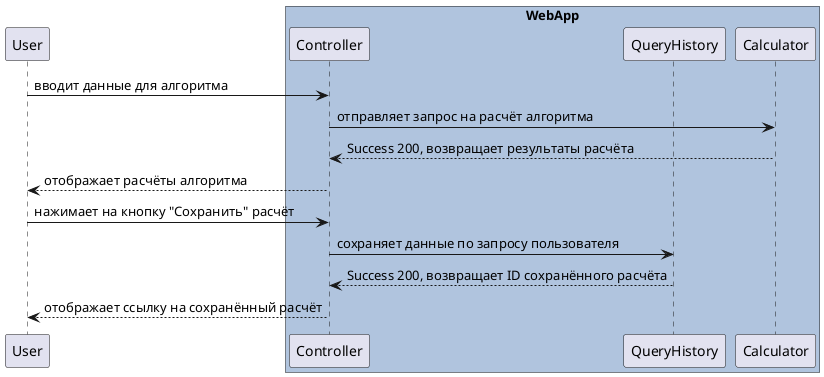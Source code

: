 @startuml

' !include config/sd/theme.iuml
' !include config/sd/autonumber.iuml

' title Получение ссылки на результат вычислений

participant "User" as user order 10

box "WebApp" #LightSteelBlue
  participant "Controller" as app order 20
  participant "QueryHistory" as query order 30
  participant "Calculator" as calc order 40
end box

user -> app: вводит данные для алгоритма
app -> calc: отправляет запрос на расчёт алгоритма
app <-- calc: Success 200, возвращает результаты расчёта
user <-- app: отображает расчёты алгоритма
user -> app: нажимает на кнопку "Сохранить" расчёт
app -> query: сохраняет данные по запросу пользователя
app <-- query: Success 200, возвращает ID сохранённого расчёта
user <-- app: отображает ссылку на сохранённый расчёт

@enduml